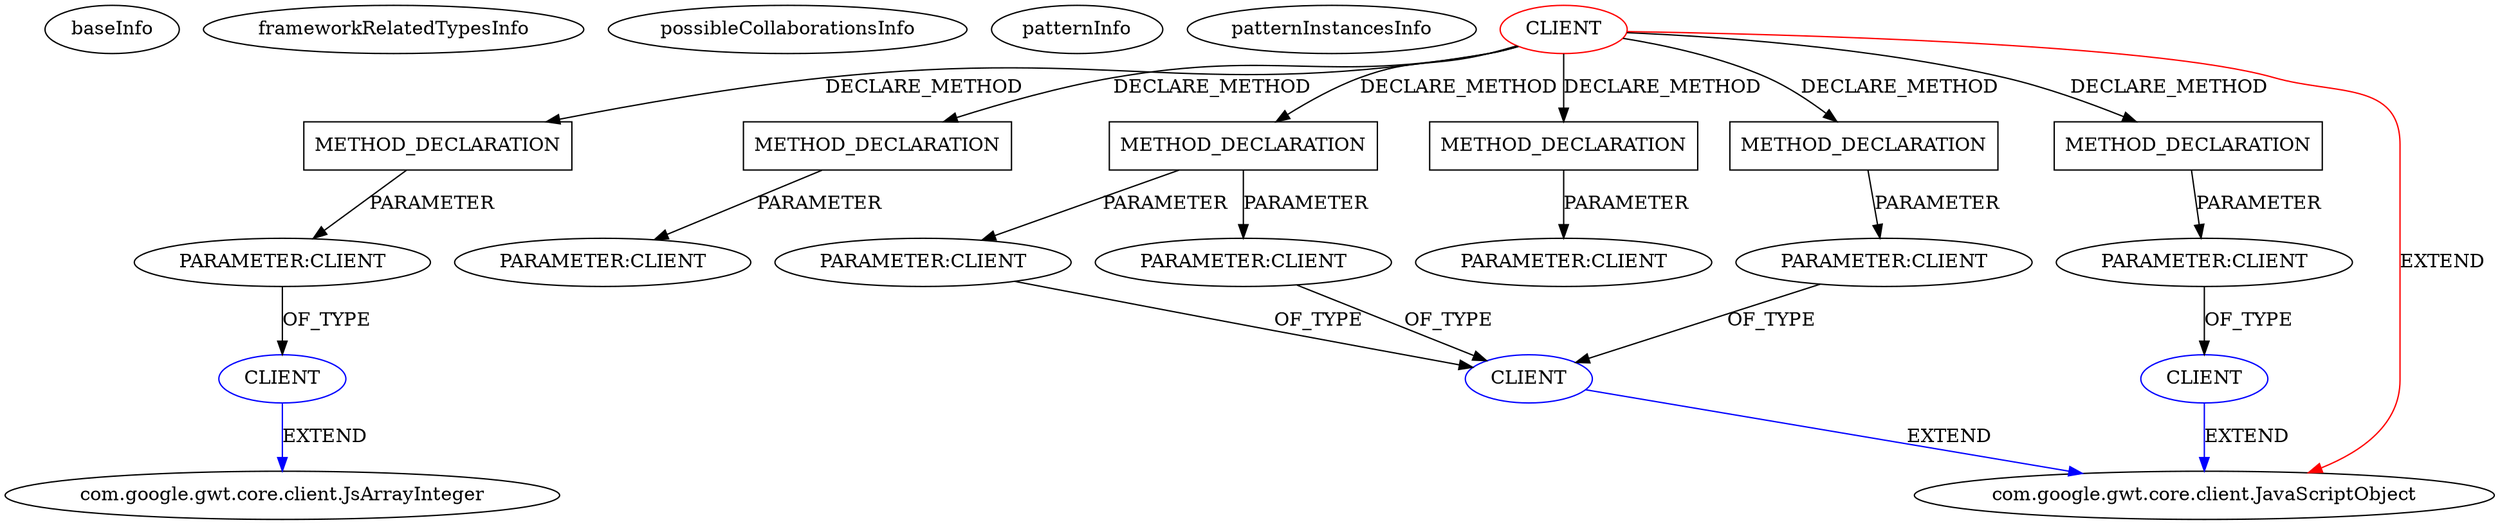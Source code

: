 digraph {
baseInfo[graphId=1068,category="pattern",isAnonymous=false,possibleRelation=true]
frameworkRelatedTypesInfo[0="com.google.gwt.core.client.JavaScriptObject"]
possibleCollaborationsInfo[0="1068~PARAMETER_TYPE_DECLARATION-CLIENT_METHOD_DECLARATION-~com.google.gwt.core.client.JavaScriptObject ~com.google.gwt.core.client.JsArrayInteger ~false~false",1="1068~PARAMETER_TYPE_DECLARATION-CLIENT_METHOD_DECLARATION-~com.google.gwt.core.client.JavaScriptObject ~com.google.gwt.core.client.JavaScriptObject ~false~false",2="1068~PARAMETER_TYPE_DECLARATION-CLIENT_METHOD_DECLARATION-PARAMETER_TYPE_DECLARATION-CLIENT_METHOD_DECLARATION-PARAMETER_TYPE_DECLARATION-CLIENT_METHOD_DECLARATION-~com.google.gwt.core.client.JavaScriptObject ~com.google.gwt.core.client.JavaScriptObject ~false~false"]
patternInfo[frequency=2.0,patternRootClient=0]
patternInstancesInfo[0="brychcy-gwt-jquery~/brychcy-gwt-jquery/gwt-jquery-master/src/com/xedge/jquery/mobile/client/JQueryMobile.java~JQueryMobile~940",1="brychcy-gwt-jquery~/brychcy-gwt-jquery/gwt-jquery-master/src/com/xedge/jquery/ui/client/model/TabsOptions.java~TabsOptions~986"]
18[label="com.google.gwt.core.client.JsArrayInteger",vertexType="FRAMEWORK_CLASS_TYPE",isFrameworkType=false]
17[label="CLIENT",vertexType="REFERENCE_CLIENT_CLASS_DECLARATION",isFrameworkType=false,color=blue]
16[label="PARAMETER:CLIENT",vertexType="PARAMETER_DECLARATION",isFrameworkType=false]
15[label="METHOD_DECLARATION",vertexType="CLIENT_METHOD_DECLARATION",isFrameworkType=false,shape=box]
0[label="CLIENT",vertexType="ROOT_CLIENT_CLASS_DECLARATION",isFrameworkType=false,color=red]
35[label="METHOD_DECLARATION",vertexType="CLIENT_METHOD_DECLARATION",isFrameworkType=false,shape=box]
36[label="PARAMETER:CLIENT",vertexType="PARAMETER_DECLARATION",isFrameworkType=false]
25[label="METHOD_DECLARATION",vertexType="CLIENT_METHOD_DECLARATION",isFrameworkType=false,shape=box]
26[label="PARAMETER:CLIENT",vertexType="PARAMETER_DECLARATION",isFrameworkType=false]
10[label="METHOD_DECLARATION",vertexType="CLIENT_METHOD_DECLARATION",isFrameworkType=false,shape=box]
11[label="PARAMETER:CLIENT",vertexType="PARAMETER_DECLARATION",isFrameworkType=false]
28[label="PARAMETER:CLIENT",vertexType="PARAMETER_DECLARATION",isFrameworkType=false]
21[label="METHOD_DECLARATION",vertexType="CLIENT_METHOD_DECLARATION",isFrameworkType=false,shape=box]
22[label="PARAMETER:CLIENT",vertexType="PARAMETER_DECLARATION",isFrameworkType=false]
4[label="METHOD_DECLARATION",vertexType="CLIENT_METHOD_DECLARATION",isFrameworkType=false,shape=box]
5[label="PARAMETER:CLIENT",vertexType="PARAMETER_DECLARATION",isFrameworkType=false]
1[label="com.google.gwt.core.client.JavaScriptObject",vertexType="FRAMEWORK_CLASS_TYPE",isFrameworkType=false]
6[label="CLIENT",vertexType="REFERENCE_CLIENT_CLASS_DECLARATION",isFrameworkType=false,color=blue]
23[label="CLIENT",vertexType="REFERENCE_CLIENT_CLASS_DECLARATION",isFrameworkType=false,color=blue]
0->21[label="DECLARE_METHOD"]
0->1[label="EXTEND",color=red]
25->28[label="PARAMETER"]
0->25[label="DECLARE_METHOD"]
21->22[label="PARAMETER"]
0->35[label="DECLARE_METHOD"]
23->1[label="EXTEND",color=blue]
5->6[label="OF_TYPE"]
4->5[label="PARAMETER"]
35->36[label="PARAMETER"]
16->17[label="OF_TYPE"]
6->1[label="EXTEND",color=blue]
28->23[label="OF_TYPE"]
15->16[label="PARAMETER"]
0->10[label="DECLARE_METHOD"]
10->11[label="PARAMETER"]
0->15[label="DECLARE_METHOD"]
26->23[label="OF_TYPE"]
17->18[label="EXTEND",color=blue]
0->4[label="DECLARE_METHOD"]
25->26[label="PARAMETER"]
22->23[label="OF_TYPE"]
}
